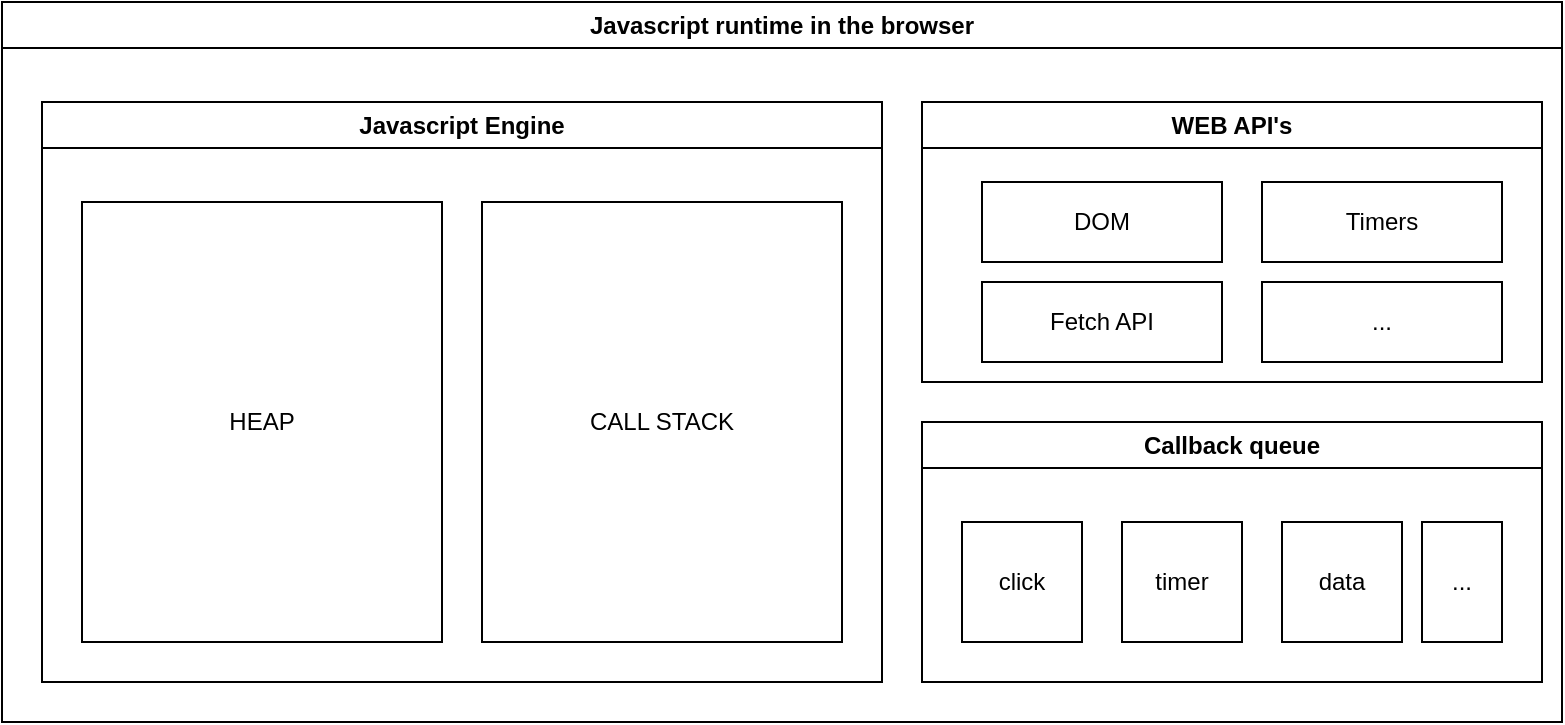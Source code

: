 <mxfile>
    <diagram id="2XCkPTeXxCZkE2hD_6fR" name="Page-1">
        <mxGraphModel dx="900" dy="714" grid="1" gridSize="10" guides="1" tooltips="1" connect="1" arrows="1" fold="1" page="1" pageScale="1" pageWidth="850" pageHeight="400" math="0" shadow="0">
            <root>
                <mxCell id="0"/>
                <mxCell id="1" parent="0"/>
                <mxCell id="2" value="Javascript runtime in the browser" style="swimlane;whiteSpace=wrap;html=1;" vertex="1" parent="1">
                    <mxGeometry x="40" y="20" width="780" height="360" as="geometry"/>
                </mxCell>
                <mxCell id="3" value="Javascript Engine" style="swimlane;whiteSpace=wrap;html=1;" vertex="1" parent="2">
                    <mxGeometry x="20" y="50" width="420" height="290" as="geometry"/>
                </mxCell>
                <mxCell id="14" value="HEAP" style="rounded=0;whiteSpace=wrap;html=1;" vertex="1" parent="3">
                    <mxGeometry x="20" y="50" width="180" height="220" as="geometry"/>
                </mxCell>
                <mxCell id="15" value="CALL STACK" style="rounded=0;whiteSpace=wrap;html=1;" vertex="1" parent="3">
                    <mxGeometry x="220" y="50" width="180" height="220" as="geometry"/>
                </mxCell>
                <mxCell id="4" value="WEB API's" style="swimlane;whiteSpace=wrap;html=1;" vertex="1" parent="2">
                    <mxGeometry x="460" y="50" width="310" height="140" as="geometry"/>
                </mxCell>
                <mxCell id="6" value="DOM" style="rounded=0;whiteSpace=wrap;html=1;" vertex="1" parent="4">
                    <mxGeometry x="30" y="40" width="120" height="40" as="geometry"/>
                </mxCell>
                <mxCell id="7" value="Timers" style="rounded=0;whiteSpace=wrap;html=1;" vertex="1" parent="4">
                    <mxGeometry x="170" y="40" width="120" height="40" as="geometry"/>
                </mxCell>
                <mxCell id="8" value="Fetch API" style="rounded=0;whiteSpace=wrap;html=1;" vertex="1" parent="4">
                    <mxGeometry x="30" y="90" width="120" height="40" as="geometry"/>
                </mxCell>
                <mxCell id="9" value="..." style="rounded=0;whiteSpace=wrap;html=1;" vertex="1" parent="4">
                    <mxGeometry x="170" y="90" width="120" height="40" as="geometry"/>
                </mxCell>
                <mxCell id="5" value="Callback queue" style="swimlane;whiteSpace=wrap;html=1;" vertex="1" parent="2">
                    <mxGeometry x="460" y="210" width="310" height="130" as="geometry"/>
                </mxCell>
                <mxCell id="10" value="click" style="rounded=0;whiteSpace=wrap;html=1;" vertex="1" parent="5">
                    <mxGeometry x="20" y="50" width="60" height="60" as="geometry"/>
                </mxCell>
                <mxCell id="11" value="timer" style="rounded=0;whiteSpace=wrap;html=1;" vertex="1" parent="5">
                    <mxGeometry x="100" y="50" width="60" height="60" as="geometry"/>
                </mxCell>
                <mxCell id="12" value="data" style="rounded=0;whiteSpace=wrap;html=1;" vertex="1" parent="5">
                    <mxGeometry x="180" y="50" width="60" height="60" as="geometry"/>
                </mxCell>
                <mxCell id="13" value="..." style="rounded=0;whiteSpace=wrap;html=1;" vertex="1" parent="5">
                    <mxGeometry x="250" y="50" width="40" height="60" as="geometry"/>
                </mxCell>
            </root>
        </mxGraphModel>
    </diagram>
</mxfile>